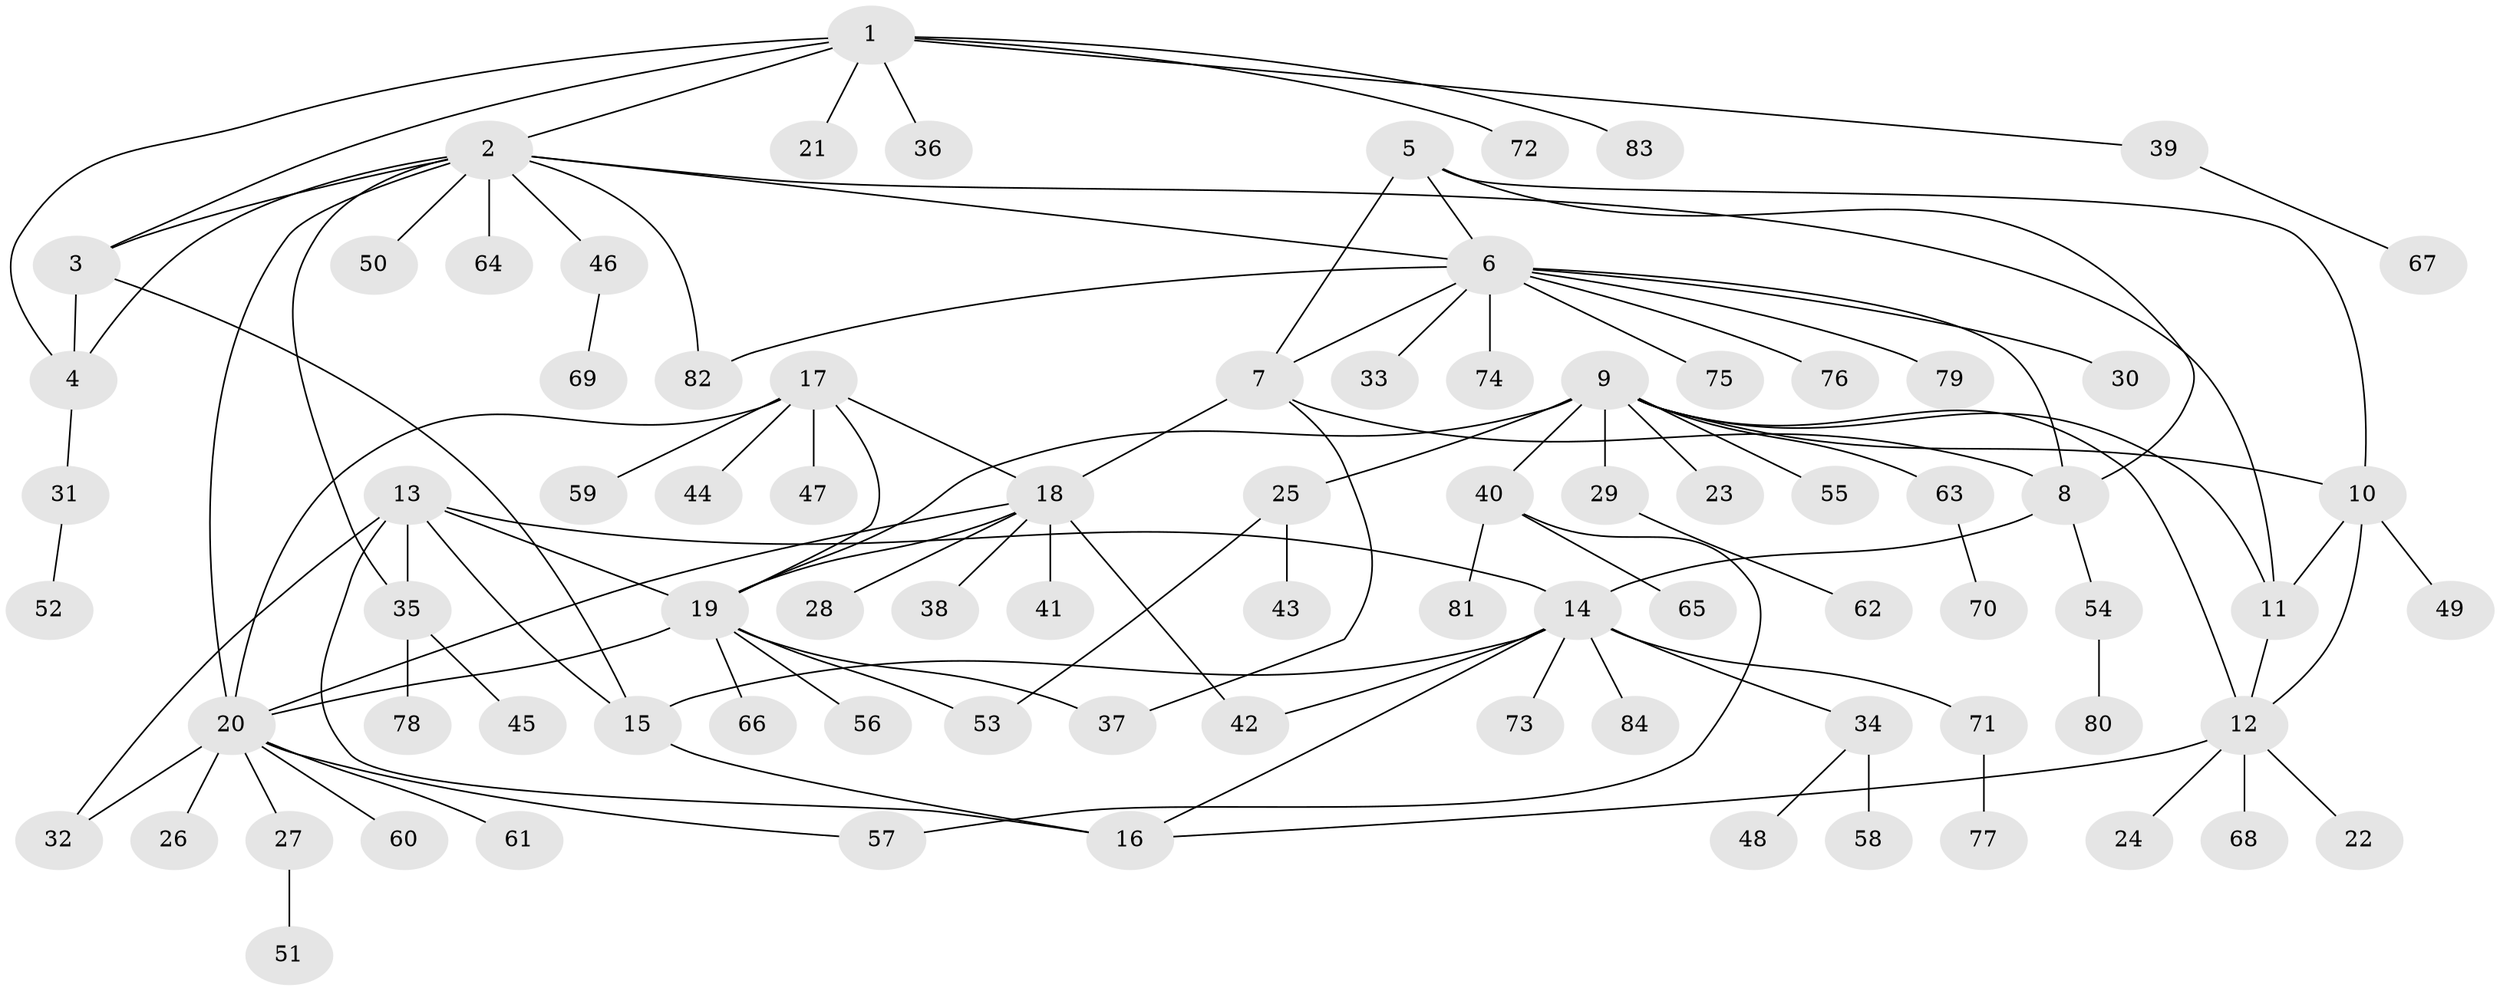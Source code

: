 // coarse degree distribution, {7: 0.05084745762711865, 10: 0.03389830508474576, 4: 0.1016949152542373, 5: 0.05084745762711865, 9: 0.03389830508474576, 3: 0.03389830508474576, 6: 0.01694915254237288, 8: 0.03389830508474576, 1: 0.5084745762711864, 2: 0.13559322033898305}
// Generated by graph-tools (version 1.1) at 2025/52/03/04/25 22:52:42]
// undirected, 84 vertices, 111 edges
graph export_dot {
  node [color=gray90,style=filled];
  1;
  2;
  3;
  4;
  5;
  6;
  7;
  8;
  9;
  10;
  11;
  12;
  13;
  14;
  15;
  16;
  17;
  18;
  19;
  20;
  21;
  22;
  23;
  24;
  25;
  26;
  27;
  28;
  29;
  30;
  31;
  32;
  33;
  34;
  35;
  36;
  37;
  38;
  39;
  40;
  41;
  42;
  43;
  44;
  45;
  46;
  47;
  48;
  49;
  50;
  51;
  52;
  53;
  54;
  55;
  56;
  57;
  58;
  59;
  60;
  61;
  62;
  63;
  64;
  65;
  66;
  67;
  68;
  69;
  70;
  71;
  72;
  73;
  74;
  75;
  76;
  77;
  78;
  79;
  80;
  81;
  82;
  83;
  84;
  1 -- 2;
  1 -- 3;
  1 -- 4;
  1 -- 21;
  1 -- 36;
  1 -- 39;
  1 -- 72;
  1 -- 83;
  2 -- 3;
  2 -- 4;
  2 -- 6;
  2 -- 11;
  2 -- 20;
  2 -- 35;
  2 -- 46;
  2 -- 50;
  2 -- 64;
  2 -- 82;
  3 -- 4;
  3 -- 15;
  4 -- 31;
  5 -- 6;
  5 -- 7;
  5 -- 8;
  5 -- 10;
  6 -- 7;
  6 -- 8;
  6 -- 30;
  6 -- 33;
  6 -- 74;
  6 -- 75;
  6 -- 76;
  6 -- 79;
  6 -- 82;
  7 -- 8;
  7 -- 18;
  7 -- 37;
  8 -- 14;
  8 -- 54;
  9 -- 10;
  9 -- 11;
  9 -- 12;
  9 -- 19;
  9 -- 23;
  9 -- 25;
  9 -- 29;
  9 -- 40;
  9 -- 55;
  9 -- 63;
  10 -- 11;
  10 -- 12;
  10 -- 49;
  11 -- 12;
  12 -- 16;
  12 -- 22;
  12 -- 24;
  12 -- 68;
  13 -- 14;
  13 -- 15;
  13 -- 16;
  13 -- 19;
  13 -- 32;
  13 -- 35;
  14 -- 15;
  14 -- 16;
  14 -- 34;
  14 -- 42;
  14 -- 71;
  14 -- 73;
  14 -- 84;
  15 -- 16;
  17 -- 18;
  17 -- 19;
  17 -- 20;
  17 -- 44;
  17 -- 47;
  17 -- 59;
  18 -- 19;
  18 -- 20;
  18 -- 28;
  18 -- 38;
  18 -- 41;
  18 -- 42;
  19 -- 20;
  19 -- 37;
  19 -- 53;
  19 -- 56;
  19 -- 66;
  20 -- 26;
  20 -- 27;
  20 -- 32;
  20 -- 57;
  20 -- 60;
  20 -- 61;
  25 -- 43;
  25 -- 53;
  27 -- 51;
  29 -- 62;
  31 -- 52;
  34 -- 48;
  34 -- 58;
  35 -- 45;
  35 -- 78;
  39 -- 67;
  40 -- 57;
  40 -- 65;
  40 -- 81;
  46 -- 69;
  54 -- 80;
  63 -- 70;
  71 -- 77;
}
